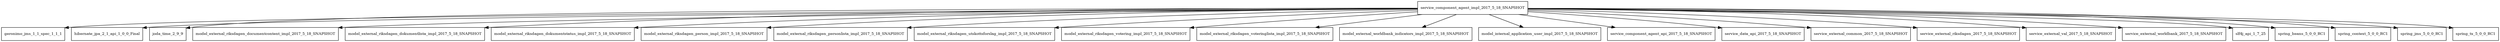 digraph service_component_agent_impl_2017_5_18_SNAPSHOT_dependencies {
  node [shape = box, fontsize=10.0];
  service_component_agent_impl_2017_5_18_SNAPSHOT -> geronimo_jms_1_1_spec_1_1_1;
  service_component_agent_impl_2017_5_18_SNAPSHOT -> hibernate_jpa_2_1_api_1_0_0_Final;
  service_component_agent_impl_2017_5_18_SNAPSHOT -> joda_time_2_9_9;
  service_component_agent_impl_2017_5_18_SNAPSHOT -> model_external_riksdagen_documentcontent_impl_2017_5_18_SNAPSHOT;
  service_component_agent_impl_2017_5_18_SNAPSHOT -> model_external_riksdagen_dokumentlista_impl_2017_5_18_SNAPSHOT;
  service_component_agent_impl_2017_5_18_SNAPSHOT -> model_external_riksdagen_dokumentstatus_impl_2017_5_18_SNAPSHOT;
  service_component_agent_impl_2017_5_18_SNAPSHOT -> model_external_riksdagen_person_impl_2017_5_18_SNAPSHOT;
  service_component_agent_impl_2017_5_18_SNAPSHOT -> model_external_riksdagen_personlista_impl_2017_5_18_SNAPSHOT;
  service_component_agent_impl_2017_5_18_SNAPSHOT -> model_external_riksdagen_utskottsforslag_impl_2017_5_18_SNAPSHOT;
  service_component_agent_impl_2017_5_18_SNAPSHOT -> model_external_riksdagen_votering_impl_2017_5_18_SNAPSHOT;
  service_component_agent_impl_2017_5_18_SNAPSHOT -> model_external_riksdagen_voteringlista_impl_2017_5_18_SNAPSHOT;
  service_component_agent_impl_2017_5_18_SNAPSHOT -> model_external_worldbank_indicators_impl_2017_5_18_SNAPSHOT;
  service_component_agent_impl_2017_5_18_SNAPSHOT -> model_internal_application_user_impl_2017_5_18_SNAPSHOT;
  service_component_agent_impl_2017_5_18_SNAPSHOT -> service_component_agent_api_2017_5_18_SNAPSHOT;
  service_component_agent_impl_2017_5_18_SNAPSHOT -> service_data_api_2017_5_18_SNAPSHOT;
  service_component_agent_impl_2017_5_18_SNAPSHOT -> service_external_common_2017_5_18_SNAPSHOT;
  service_component_agent_impl_2017_5_18_SNAPSHOT -> service_external_riksdagen_2017_5_18_SNAPSHOT;
  service_component_agent_impl_2017_5_18_SNAPSHOT -> service_external_val_2017_5_18_SNAPSHOT;
  service_component_agent_impl_2017_5_18_SNAPSHOT -> service_external_worldbank_2017_5_18_SNAPSHOT;
  service_component_agent_impl_2017_5_18_SNAPSHOT -> slf4j_api_1_7_25;
  service_component_agent_impl_2017_5_18_SNAPSHOT -> spring_beans_5_0_0_RC1;
  service_component_agent_impl_2017_5_18_SNAPSHOT -> spring_context_5_0_0_RC1;
  service_component_agent_impl_2017_5_18_SNAPSHOT -> spring_jms_5_0_0_RC1;
  service_component_agent_impl_2017_5_18_SNAPSHOT -> spring_tx_5_0_0_RC1;
}
